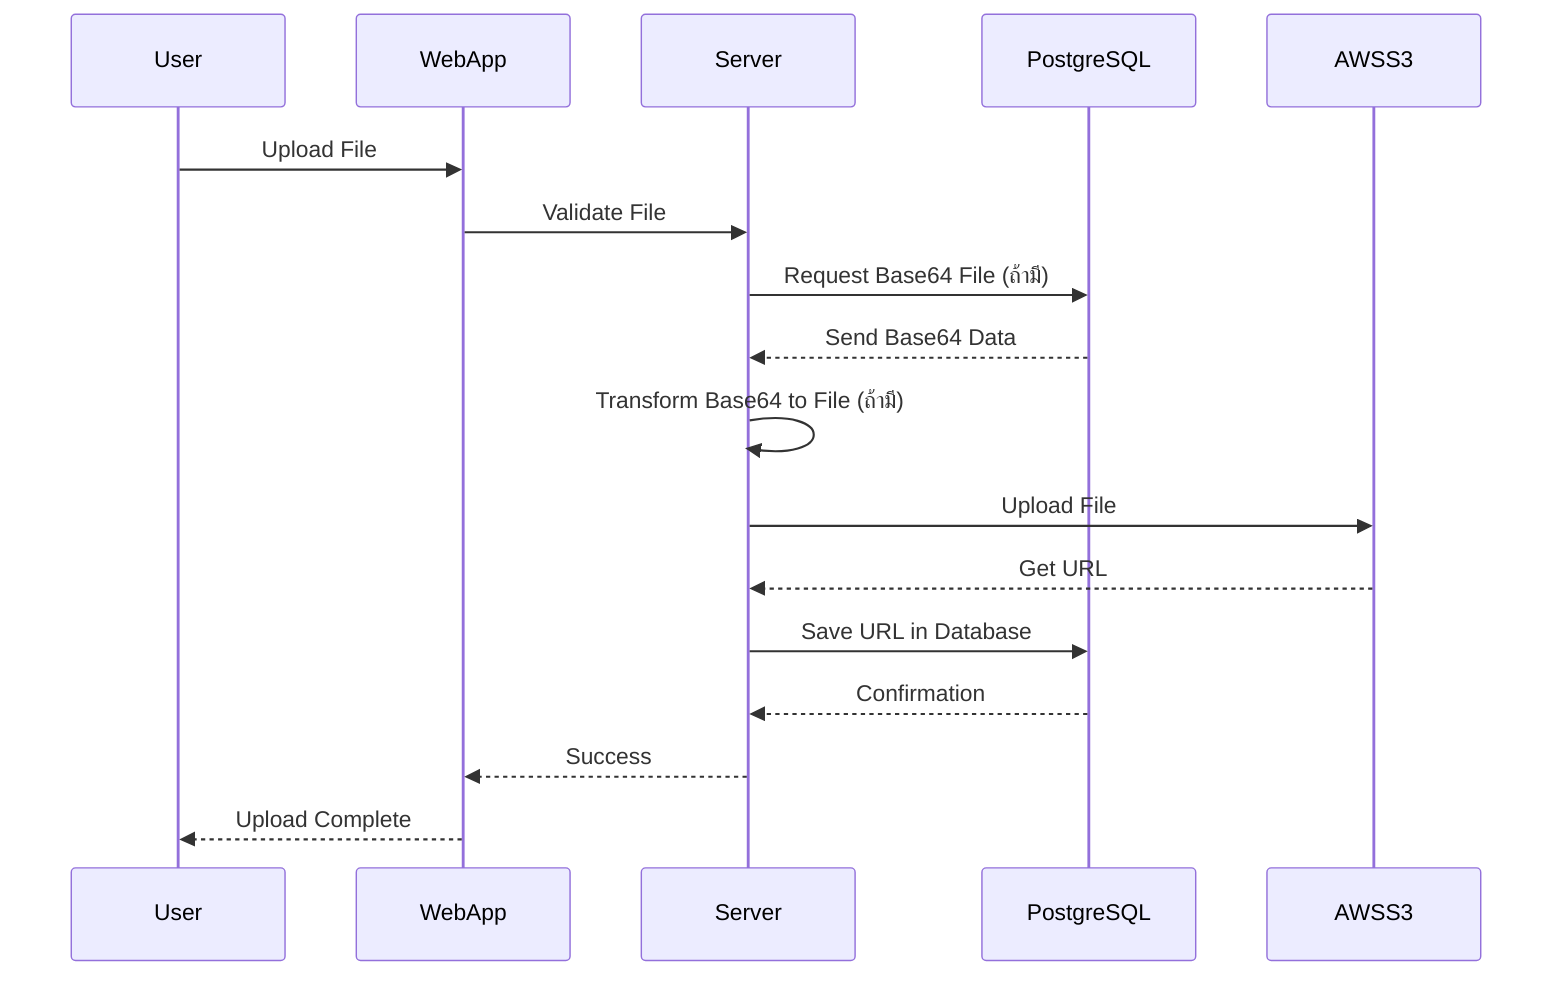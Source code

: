 sequenceDiagram
    participant User
    participant WebApp
    participant Server
    participant PostgreSQL
    participant AWSS3

    User ->> WebApp: Upload File
    WebApp ->> Server: Validate File
    Server ->> PostgreSQL: Request Base64 File (ถ้ามี)
    PostgreSQL -->> Server: Send Base64 Data
    Server ->> Server: Transform Base64 to File (ถ้ามี)
    Server ->> AWSS3: Upload File
    AWSS3 -->> Server: Get URL
    Server ->> PostgreSQL: Save URL in Database
    PostgreSQL -->> Server: Confirmation
    Server -->> WebApp: Success
    WebApp -->> User: Upload Complete